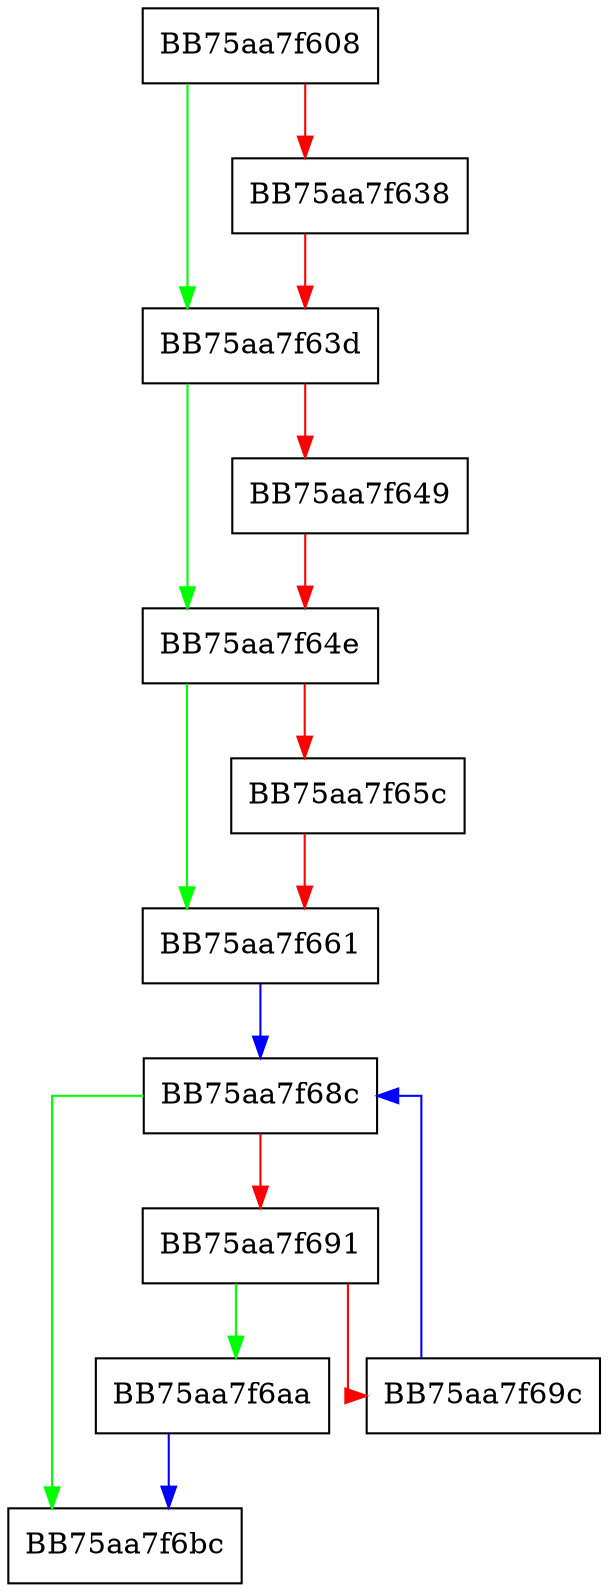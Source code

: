 digraph reinsert_hash {
  node [shape="box"];
  graph [splines=ortho];
  BB75aa7f608 -> BB75aa7f63d [color="green"];
  BB75aa7f608 -> BB75aa7f638 [color="red"];
  BB75aa7f638 -> BB75aa7f63d [color="red"];
  BB75aa7f63d -> BB75aa7f64e [color="green"];
  BB75aa7f63d -> BB75aa7f649 [color="red"];
  BB75aa7f649 -> BB75aa7f64e [color="red"];
  BB75aa7f64e -> BB75aa7f661 [color="green"];
  BB75aa7f64e -> BB75aa7f65c [color="red"];
  BB75aa7f65c -> BB75aa7f661 [color="red"];
  BB75aa7f661 -> BB75aa7f68c [color="blue"];
  BB75aa7f68c -> BB75aa7f6bc [color="green"];
  BB75aa7f68c -> BB75aa7f691 [color="red"];
  BB75aa7f691 -> BB75aa7f6aa [color="green"];
  BB75aa7f691 -> BB75aa7f69c [color="red"];
  BB75aa7f69c -> BB75aa7f68c [color="blue"];
  BB75aa7f6aa -> BB75aa7f6bc [color="blue"];
}